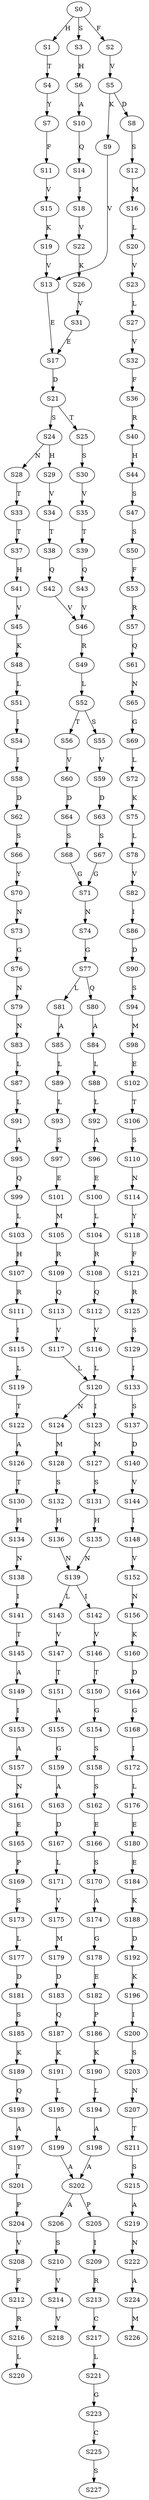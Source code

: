 strict digraph  {
	S0 -> S1 [ label = H ];
	S0 -> S2 [ label = F ];
	S0 -> S3 [ label = S ];
	S1 -> S4 [ label = T ];
	S2 -> S5 [ label = V ];
	S3 -> S6 [ label = H ];
	S4 -> S7 [ label = Y ];
	S5 -> S8 [ label = D ];
	S5 -> S9 [ label = K ];
	S6 -> S10 [ label = A ];
	S7 -> S11 [ label = F ];
	S8 -> S12 [ label = S ];
	S9 -> S13 [ label = V ];
	S10 -> S14 [ label = Q ];
	S11 -> S15 [ label = V ];
	S12 -> S16 [ label = M ];
	S13 -> S17 [ label = E ];
	S14 -> S18 [ label = I ];
	S15 -> S19 [ label = K ];
	S16 -> S20 [ label = L ];
	S17 -> S21 [ label = D ];
	S18 -> S22 [ label = V ];
	S19 -> S13 [ label = V ];
	S20 -> S23 [ label = V ];
	S21 -> S24 [ label = S ];
	S21 -> S25 [ label = T ];
	S22 -> S26 [ label = K ];
	S23 -> S27 [ label = L ];
	S24 -> S28 [ label = N ];
	S24 -> S29 [ label = H ];
	S25 -> S30 [ label = S ];
	S26 -> S31 [ label = V ];
	S27 -> S32 [ label = V ];
	S28 -> S33 [ label = T ];
	S29 -> S34 [ label = V ];
	S30 -> S35 [ label = V ];
	S31 -> S17 [ label = E ];
	S32 -> S36 [ label = F ];
	S33 -> S37 [ label = T ];
	S34 -> S38 [ label = T ];
	S35 -> S39 [ label = T ];
	S36 -> S40 [ label = R ];
	S37 -> S41 [ label = H ];
	S38 -> S42 [ label = Q ];
	S39 -> S43 [ label = Q ];
	S40 -> S44 [ label = H ];
	S41 -> S45 [ label = V ];
	S42 -> S46 [ label = V ];
	S43 -> S46 [ label = V ];
	S44 -> S47 [ label = S ];
	S45 -> S48 [ label = K ];
	S46 -> S49 [ label = R ];
	S47 -> S50 [ label = S ];
	S48 -> S51 [ label = L ];
	S49 -> S52 [ label = L ];
	S50 -> S53 [ label = F ];
	S51 -> S54 [ label = I ];
	S52 -> S55 [ label = S ];
	S52 -> S56 [ label = T ];
	S53 -> S57 [ label = R ];
	S54 -> S58 [ label = I ];
	S55 -> S59 [ label = V ];
	S56 -> S60 [ label = V ];
	S57 -> S61 [ label = Q ];
	S58 -> S62 [ label = D ];
	S59 -> S63 [ label = D ];
	S60 -> S64 [ label = D ];
	S61 -> S65 [ label = N ];
	S62 -> S66 [ label = S ];
	S63 -> S67 [ label = S ];
	S64 -> S68 [ label = S ];
	S65 -> S69 [ label = G ];
	S66 -> S70 [ label = Y ];
	S67 -> S71 [ label = G ];
	S68 -> S71 [ label = G ];
	S69 -> S72 [ label = L ];
	S70 -> S73 [ label = N ];
	S71 -> S74 [ label = N ];
	S72 -> S75 [ label = K ];
	S73 -> S76 [ label = G ];
	S74 -> S77 [ label = G ];
	S75 -> S78 [ label = L ];
	S76 -> S79 [ label = N ];
	S77 -> S80 [ label = Q ];
	S77 -> S81 [ label = L ];
	S78 -> S82 [ label = V ];
	S79 -> S83 [ label = N ];
	S80 -> S84 [ label = A ];
	S81 -> S85 [ label = A ];
	S82 -> S86 [ label = I ];
	S83 -> S87 [ label = L ];
	S84 -> S88 [ label = L ];
	S85 -> S89 [ label = L ];
	S86 -> S90 [ label = D ];
	S87 -> S91 [ label = L ];
	S88 -> S92 [ label = L ];
	S89 -> S93 [ label = L ];
	S90 -> S94 [ label = S ];
	S91 -> S95 [ label = A ];
	S92 -> S96 [ label = A ];
	S93 -> S97 [ label = S ];
	S94 -> S98 [ label = M ];
	S95 -> S99 [ label = Q ];
	S96 -> S100 [ label = E ];
	S97 -> S101 [ label = E ];
	S98 -> S102 [ label = E ];
	S99 -> S103 [ label = L ];
	S100 -> S104 [ label = L ];
	S101 -> S105 [ label = M ];
	S102 -> S106 [ label = T ];
	S103 -> S107 [ label = H ];
	S104 -> S108 [ label = R ];
	S105 -> S109 [ label = R ];
	S106 -> S110 [ label = S ];
	S107 -> S111 [ label = R ];
	S108 -> S112 [ label = Q ];
	S109 -> S113 [ label = Q ];
	S110 -> S114 [ label = N ];
	S111 -> S115 [ label = I ];
	S112 -> S116 [ label = V ];
	S113 -> S117 [ label = V ];
	S114 -> S118 [ label = Y ];
	S115 -> S119 [ label = L ];
	S116 -> S120 [ label = L ];
	S117 -> S120 [ label = L ];
	S118 -> S121 [ label = F ];
	S119 -> S122 [ label = T ];
	S120 -> S123 [ label = I ];
	S120 -> S124 [ label = N ];
	S121 -> S125 [ label = R ];
	S122 -> S126 [ label = A ];
	S123 -> S127 [ label = M ];
	S124 -> S128 [ label = M ];
	S125 -> S129 [ label = S ];
	S126 -> S130 [ label = T ];
	S127 -> S131 [ label = S ];
	S128 -> S132 [ label = S ];
	S129 -> S133 [ label = I ];
	S130 -> S134 [ label = H ];
	S131 -> S135 [ label = H ];
	S132 -> S136 [ label = H ];
	S133 -> S137 [ label = S ];
	S134 -> S138 [ label = N ];
	S135 -> S139 [ label = N ];
	S136 -> S139 [ label = N ];
	S137 -> S140 [ label = D ];
	S138 -> S141 [ label = I ];
	S139 -> S142 [ label = I ];
	S139 -> S143 [ label = L ];
	S140 -> S144 [ label = V ];
	S141 -> S145 [ label = T ];
	S142 -> S146 [ label = V ];
	S143 -> S147 [ label = V ];
	S144 -> S148 [ label = I ];
	S145 -> S149 [ label = A ];
	S146 -> S150 [ label = T ];
	S147 -> S151 [ label = T ];
	S148 -> S152 [ label = V ];
	S149 -> S153 [ label = I ];
	S150 -> S154 [ label = G ];
	S151 -> S155 [ label = A ];
	S152 -> S156 [ label = N ];
	S153 -> S157 [ label = A ];
	S154 -> S158 [ label = S ];
	S155 -> S159 [ label = G ];
	S156 -> S160 [ label = K ];
	S157 -> S161 [ label = N ];
	S158 -> S162 [ label = S ];
	S159 -> S163 [ label = A ];
	S160 -> S164 [ label = D ];
	S161 -> S165 [ label = E ];
	S162 -> S166 [ label = E ];
	S163 -> S167 [ label = D ];
	S164 -> S168 [ label = G ];
	S165 -> S169 [ label = P ];
	S166 -> S170 [ label = S ];
	S167 -> S171 [ label = L ];
	S168 -> S172 [ label = I ];
	S169 -> S173 [ label = S ];
	S170 -> S174 [ label = A ];
	S171 -> S175 [ label = V ];
	S172 -> S176 [ label = L ];
	S173 -> S177 [ label = L ];
	S174 -> S178 [ label = G ];
	S175 -> S179 [ label = M ];
	S176 -> S180 [ label = E ];
	S177 -> S181 [ label = D ];
	S178 -> S182 [ label = E ];
	S179 -> S183 [ label = D ];
	S180 -> S184 [ label = E ];
	S181 -> S185 [ label = S ];
	S182 -> S186 [ label = P ];
	S183 -> S187 [ label = Q ];
	S184 -> S188 [ label = K ];
	S185 -> S189 [ label = K ];
	S186 -> S190 [ label = K ];
	S187 -> S191 [ label = K ];
	S188 -> S192 [ label = D ];
	S189 -> S193 [ label = Q ];
	S190 -> S194 [ label = L ];
	S191 -> S195 [ label = L ];
	S192 -> S196 [ label = K ];
	S193 -> S197 [ label = A ];
	S194 -> S198 [ label = A ];
	S195 -> S199 [ label = A ];
	S196 -> S200 [ label = I ];
	S197 -> S201 [ label = T ];
	S198 -> S202 [ label = A ];
	S199 -> S202 [ label = A ];
	S200 -> S203 [ label = S ];
	S201 -> S204 [ label = P ];
	S202 -> S205 [ label = P ];
	S202 -> S206 [ label = A ];
	S203 -> S207 [ label = N ];
	S204 -> S208 [ label = V ];
	S205 -> S209 [ label = I ];
	S206 -> S210 [ label = S ];
	S207 -> S211 [ label = T ];
	S208 -> S212 [ label = F ];
	S209 -> S213 [ label = R ];
	S210 -> S214 [ label = V ];
	S211 -> S215 [ label = S ];
	S212 -> S216 [ label = R ];
	S213 -> S217 [ label = C ];
	S214 -> S218 [ label = V ];
	S215 -> S219 [ label = A ];
	S216 -> S220 [ label = L ];
	S217 -> S221 [ label = L ];
	S219 -> S222 [ label = N ];
	S221 -> S223 [ label = G ];
	S222 -> S224 [ label = A ];
	S223 -> S225 [ label = C ];
	S224 -> S226 [ label = M ];
	S225 -> S227 [ label = S ];
}
